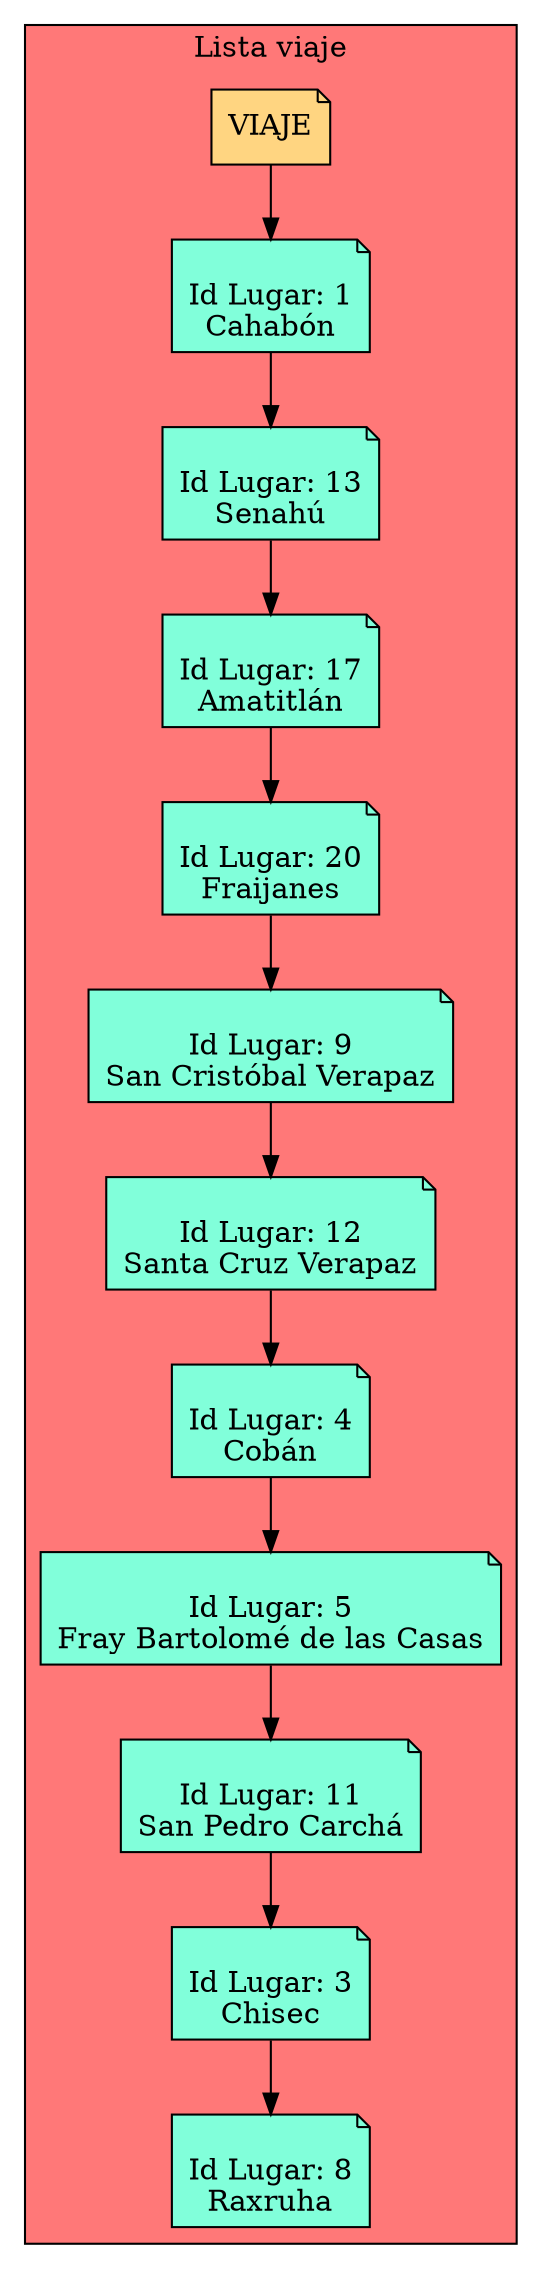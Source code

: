 digraph L {
node[shape=note fillcolor="#A181FF" style =filled]
subgraph cluster_p{
    label= " Lista viaje "
 raiz[label = "VIAJE" fillcolor="#FFD581" ]    bgcolor = "#FF7878"
Nodo1075835022[label="
Id Lugar: 1
Cahabón",fillcolor="#81FFDA"]
Nodo1460914933[label="
Id Lugar: 13
Senahú",fillcolor="#81FFDA"]
Nodo1654408562[label="
Id Lugar: 17
Amatitlán",fillcolor="#81FFDA"]
Nodo1563909607[label="
Id Lugar: 20
Fraijanes",fillcolor="#81FFDA"]
Nodo1645432143[label="
Id Lugar: 9
San Cristóbal Verapaz",fillcolor="#81FFDA"]
Nodo723416986[label="
Id Lugar: 12
Santa Cruz Verapaz",fillcolor="#81FFDA"]
Nodo732495966[label="
Id Lugar: 4
Cobán",fillcolor="#81FFDA"]
Nodo1284941993[label="
Id Lugar: 5
Fray Bartolomé de las Casas",fillcolor="#81FFDA"]
Nodo882371905[label="
Id Lugar: 11
San Pedro Carchá",fillcolor="#81FFDA"]
Nodo1819143918[label="
Id Lugar: 3
Chisec",fillcolor="#81FFDA"]
Nodo254130381[label="
Id Lugar: 8
Raxruha",fillcolor="#81FFDA"]

raiz->Nodo1075835022
Nodo1075835022 -> Nodo1460914933

Nodo1460914933 -> Nodo1654408562

Nodo1654408562 -> Nodo1563909607

Nodo1563909607 -> Nodo1645432143

Nodo1645432143 -> Nodo723416986

Nodo723416986 -> Nodo732495966

Nodo732495966 -> Nodo1284941993

Nodo1284941993 -> Nodo882371905

Nodo882371905 -> Nodo1819143918

Nodo1819143918 -> Nodo254130381
}}